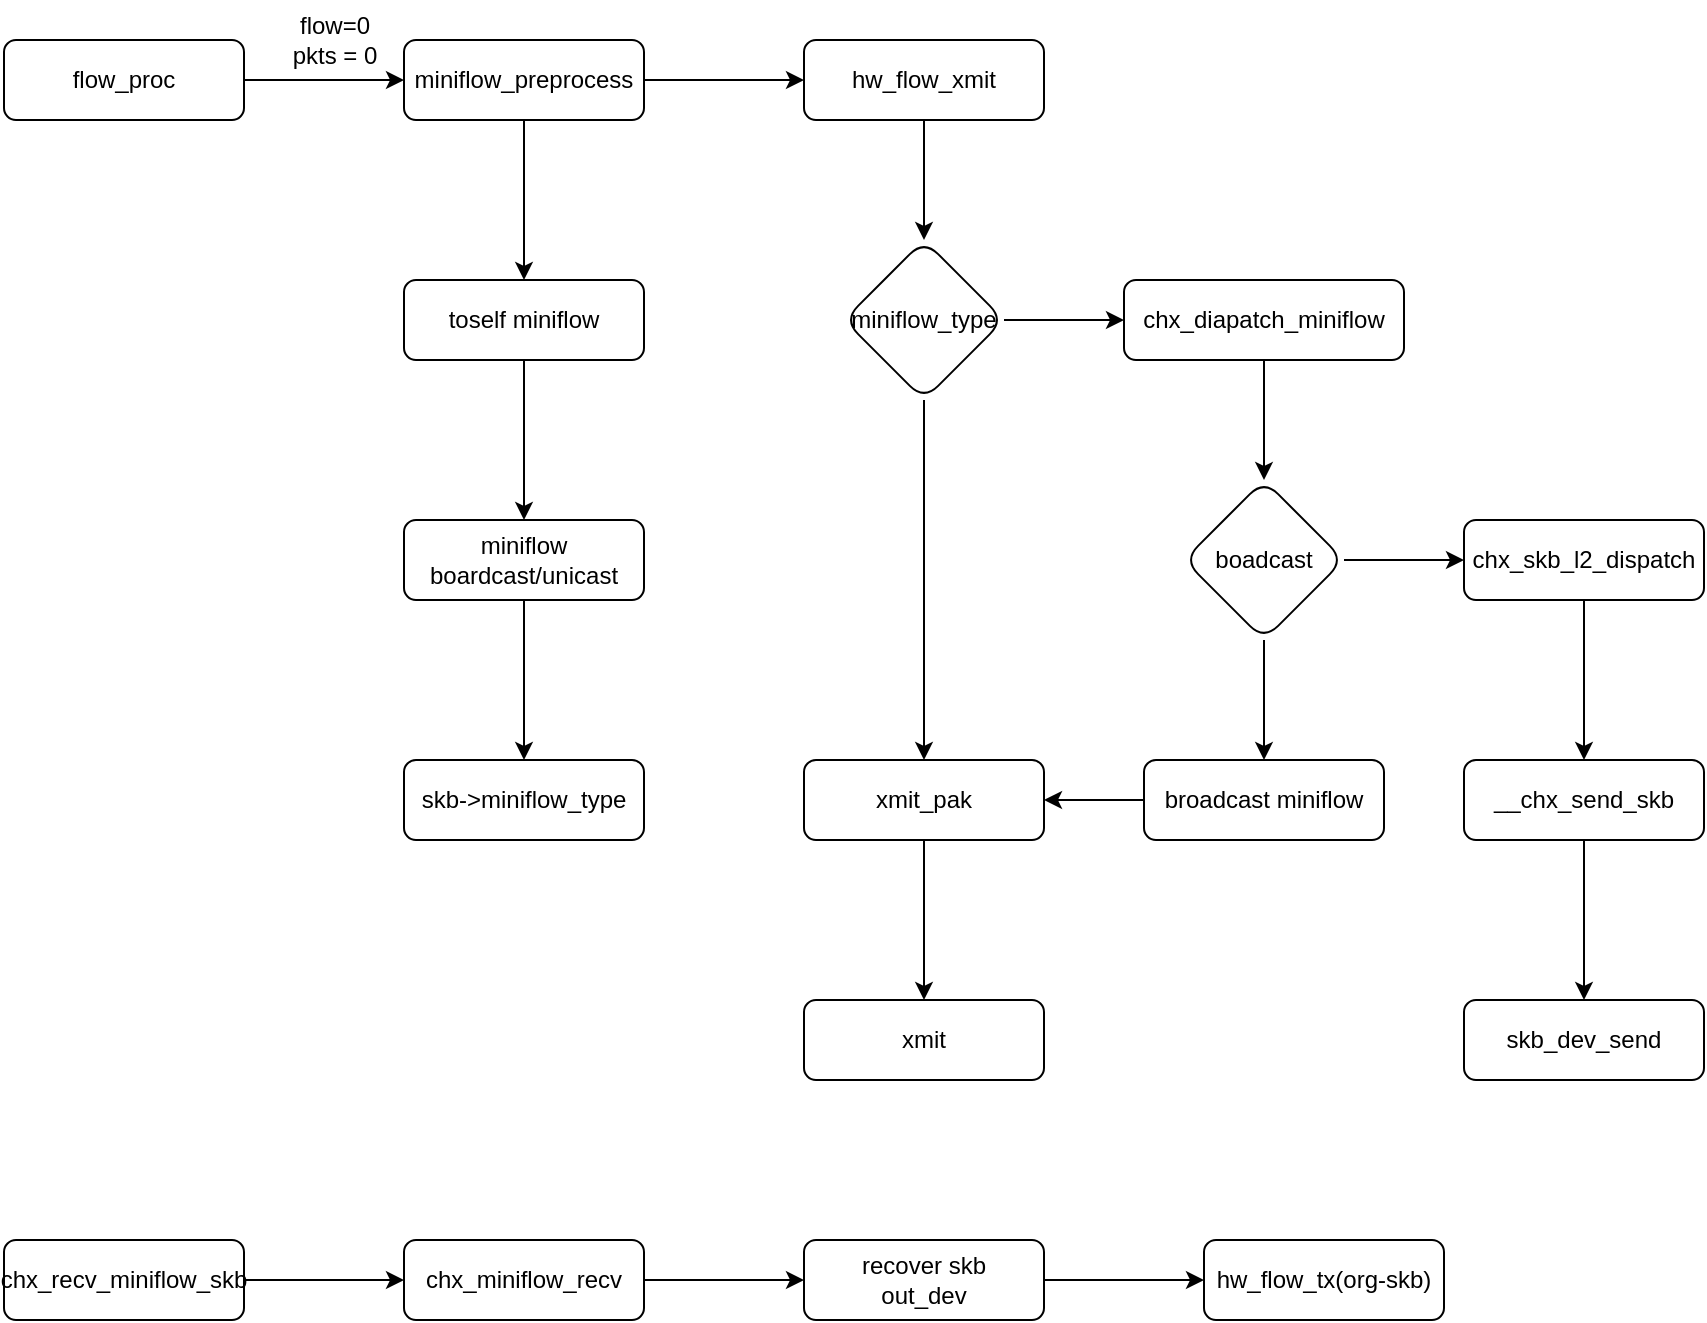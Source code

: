 <mxfile version="20.4.0" type="github">
  <diagram id="8SoOxToyUtCg8iPXg2IA" name="第 1 页">
    <mxGraphModel dx="1422" dy="762" grid="1" gridSize="10" guides="1" tooltips="1" connect="1" arrows="1" fold="1" page="1" pageScale="1" pageWidth="827" pageHeight="1169" math="0" shadow="0">
      <root>
        <mxCell id="0" />
        <mxCell id="1" parent="0" />
        <mxCell id="lwIH7OqN9QvHI792FwDQ-3" value="" style="edgeStyle=orthogonalEdgeStyle;rounded=0;orthogonalLoop=1;jettySize=auto;html=1;" edge="1" parent="1" source="lwIH7OqN9QvHI792FwDQ-1" target="lwIH7OqN9QvHI792FwDQ-2">
          <mxGeometry relative="1" as="geometry" />
        </mxCell>
        <mxCell id="lwIH7OqN9QvHI792FwDQ-1" value="flow_proc" style="rounded=1;whiteSpace=wrap;html=1;" vertex="1" parent="1">
          <mxGeometry x="120" y="200" width="120" height="40" as="geometry" />
        </mxCell>
        <mxCell id="lwIH7OqN9QvHI792FwDQ-6" value="" style="edgeStyle=orthogonalEdgeStyle;rounded=0;orthogonalLoop=1;jettySize=auto;html=1;" edge="1" parent="1" source="lwIH7OqN9QvHI792FwDQ-2" target="lwIH7OqN9QvHI792FwDQ-5">
          <mxGeometry relative="1" as="geometry" />
        </mxCell>
        <mxCell id="lwIH7OqN9QvHI792FwDQ-12" value="" style="edgeStyle=orthogonalEdgeStyle;rounded=0;orthogonalLoop=1;jettySize=auto;html=1;" edge="1" parent="1" source="lwIH7OqN9QvHI792FwDQ-2" target="lwIH7OqN9QvHI792FwDQ-11">
          <mxGeometry relative="1" as="geometry" />
        </mxCell>
        <mxCell id="lwIH7OqN9QvHI792FwDQ-2" value="miniflow_preprocess" style="rounded=1;whiteSpace=wrap;html=1;" vertex="1" parent="1">
          <mxGeometry x="320" y="200" width="120" height="40" as="geometry" />
        </mxCell>
        <mxCell id="lwIH7OqN9QvHI792FwDQ-4" value="flow=0&lt;br&gt;pkts = 0" style="text;html=1;align=center;verticalAlign=middle;resizable=0;points=[];autosize=1;strokeColor=none;fillColor=none;" vertex="1" parent="1">
          <mxGeometry x="250" y="180" width="70" height="40" as="geometry" />
        </mxCell>
        <mxCell id="lwIH7OqN9QvHI792FwDQ-8" value="" style="edgeStyle=orthogonalEdgeStyle;rounded=0;orthogonalLoop=1;jettySize=auto;html=1;" edge="1" parent="1" source="lwIH7OqN9QvHI792FwDQ-5" target="lwIH7OqN9QvHI792FwDQ-7">
          <mxGeometry relative="1" as="geometry" />
        </mxCell>
        <mxCell id="lwIH7OqN9QvHI792FwDQ-5" value="toself miniflow" style="rounded=1;whiteSpace=wrap;html=1;" vertex="1" parent="1">
          <mxGeometry x="320" y="320" width="120" height="40" as="geometry" />
        </mxCell>
        <mxCell id="lwIH7OqN9QvHI792FwDQ-10" value="" style="edgeStyle=orthogonalEdgeStyle;rounded=0;orthogonalLoop=1;jettySize=auto;html=1;" edge="1" parent="1" source="lwIH7OqN9QvHI792FwDQ-7" target="lwIH7OqN9QvHI792FwDQ-9">
          <mxGeometry relative="1" as="geometry" />
        </mxCell>
        <mxCell id="lwIH7OqN9QvHI792FwDQ-7" value="miniflow&lt;br&gt;boardcast/unicast" style="rounded=1;whiteSpace=wrap;html=1;" vertex="1" parent="1">
          <mxGeometry x="320" y="440" width="120" height="40" as="geometry" />
        </mxCell>
        <mxCell id="lwIH7OqN9QvHI792FwDQ-9" value="skb-&amp;gt;miniflow_type" style="rounded=1;whiteSpace=wrap;html=1;" vertex="1" parent="1">
          <mxGeometry x="320" y="560" width="120" height="40" as="geometry" />
        </mxCell>
        <mxCell id="lwIH7OqN9QvHI792FwDQ-14" value="" style="edgeStyle=orthogonalEdgeStyle;rounded=0;orthogonalLoop=1;jettySize=auto;html=1;" edge="1" parent="1" source="lwIH7OqN9QvHI792FwDQ-11" target="lwIH7OqN9QvHI792FwDQ-13">
          <mxGeometry relative="1" as="geometry" />
        </mxCell>
        <mxCell id="lwIH7OqN9QvHI792FwDQ-11" value="hw_flow_xmit" style="rounded=1;whiteSpace=wrap;html=1;" vertex="1" parent="1">
          <mxGeometry x="520" y="200" width="120" height="40" as="geometry" />
        </mxCell>
        <mxCell id="lwIH7OqN9QvHI792FwDQ-16" value="" style="edgeStyle=orthogonalEdgeStyle;rounded=0;orthogonalLoop=1;jettySize=auto;html=1;" edge="1" parent="1" source="lwIH7OqN9QvHI792FwDQ-13" target="lwIH7OqN9QvHI792FwDQ-15">
          <mxGeometry relative="1" as="geometry" />
        </mxCell>
        <mxCell id="lwIH7OqN9QvHI792FwDQ-18" value="" style="edgeStyle=orthogonalEdgeStyle;rounded=0;orthogonalLoop=1;jettySize=auto;html=1;" edge="1" parent="1" source="lwIH7OqN9QvHI792FwDQ-13" target="lwIH7OqN9QvHI792FwDQ-17">
          <mxGeometry relative="1" as="geometry" />
        </mxCell>
        <mxCell id="lwIH7OqN9QvHI792FwDQ-13" value="miniflow_type" style="rhombus;whiteSpace=wrap;html=1;rounded=1;" vertex="1" parent="1">
          <mxGeometry x="540" y="300" width="80" height="80" as="geometry" />
        </mxCell>
        <mxCell id="lwIH7OqN9QvHI792FwDQ-29" value="" style="edgeStyle=orthogonalEdgeStyle;rounded=0;orthogonalLoop=1;jettySize=auto;html=1;" edge="1" parent="1" source="lwIH7OqN9QvHI792FwDQ-15" target="lwIH7OqN9QvHI792FwDQ-28">
          <mxGeometry relative="1" as="geometry" />
        </mxCell>
        <mxCell id="lwIH7OqN9QvHI792FwDQ-15" value="xmit_pak" style="whiteSpace=wrap;html=1;rounded=1;" vertex="1" parent="1">
          <mxGeometry x="520" y="560" width="120" height="40" as="geometry" />
        </mxCell>
        <mxCell id="lwIH7OqN9QvHI792FwDQ-22" value="" style="edgeStyle=orthogonalEdgeStyle;rounded=0;orthogonalLoop=1;jettySize=auto;html=1;" edge="1" parent="1" source="lwIH7OqN9QvHI792FwDQ-17" target="lwIH7OqN9QvHI792FwDQ-21">
          <mxGeometry relative="1" as="geometry" />
        </mxCell>
        <mxCell id="lwIH7OqN9QvHI792FwDQ-17" value="chx_diapatch_miniflow" style="whiteSpace=wrap;html=1;rounded=1;" vertex="1" parent="1">
          <mxGeometry x="680" y="320" width="140" height="40" as="geometry" />
        </mxCell>
        <mxCell id="lwIH7OqN9QvHI792FwDQ-24" value="" style="edgeStyle=orthogonalEdgeStyle;rounded=0;orthogonalLoop=1;jettySize=auto;html=1;" edge="1" parent="1" source="lwIH7OqN9QvHI792FwDQ-21" target="lwIH7OqN9QvHI792FwDQ-23">
          <mxGeometry relative="1" as="geometry" />
        </mxCell>
        <mxCell id="lwIH7OqN9QvHI792FwDQ-26" value="" style="edgeStyle=orthogonalEdgeStyle;rounded=0;orthogonalLoop=1;jettySize=auto;html=1;" edge="1" parent="1" source="lwIH7OqN9QvHI792FwDQ-21" target="lwIH7OqN9QvHI792FwDQ-25">
          <mxGeometry relative="1" as="geometry" />
        </mxCell>
        <mxCell id="lwIH7OqN9QvHI792FwDQ-21" value="boadcast" style="rhombus;whiteSpace=wrap;html=1;rounded=1;" vertex="1" parent="1">
          <mxGeometry x="710" y="420" width="80" height="80" as="geometry" />
        </mxCell>
        <mxCell id="lwIH7OqN9QvHI792FwDQ-27" value="" style="edgeStyle=orthogonalEdgeStyle;rounded=0;orthogonalLoop=1;jettySize=auto;html=1;" edge="1" parent="1" source="lwIH7OqN9QvHI792FwDQ-23" target="lwIH7OqN9QvHI792FwDQ-15">
          <mxGeometry relative="1" as="geometry" />
        </mxCell>
        <mxCell id="lwIH7OqN9QvHI792FwDQ-23" value="broadcast miniflow" style="whiteSpace=wrap;html=1;rounded=1;" vertex="1" parent="1">
          <mxGeometry x="690" y="560" width="120" height="40" as="geometry" />
        </mxCell>
        <mxCell id="lwIH7OqN9QvHI792FwDQ-31" value="" style="edgeStyle=orthogonalEdgeStyle;rounded=0;orthogonalLoop=1;jettySize=auto;html=1;" edge="1" parent="1" source="lwIH7OqN9QvHI792FwDQ-25" target="lwIH7OqN9QvHI792FwDQ-30">
          <mxGeometry relative="1" as="geometry" />
        </mxCell>
        <mxCell id="lwIH7OqN9QvHI792FwDQ-25" value="chx_skb_l2_dispatch" style="whiteSpace=wrap;html=1;rounded=1;" vertex="1" parent="1">
          <mxGeometry x="850" y="440" width="120" height="40" as="geometry" />
        </mxCell>
        <mxCell id="lwIH7OqN9QvHI792FwDQ-28" value="xmit" style="whiteSpace=wrap;html=1;rounded=1;" vertex="1" parent="1">
          <mxGeometry x="520" y="680" width="120" height="40" as="geometry" />
        </mxCell>
        <mxCell id="lwIH7OqN9QvHI792FwDQ-33" value="" style="edgeStyle=orthogonalEdgeStyle;rounded=0;orthogonalLoop=1;jettySize=auto;html=1;" edge="1" parent="1" source="lwIH7OqN9QvHI792FwDQ-30" target="lwIH7OqN9QvHI792FwDQ-32">
          <mxGeometry relative="1" as="geometry" />
        </mxCell>
        <mxCell id="lwIH7OqN9QvHI792FwDQ-30" value="__chx_send_skb" style="whiteSpace=wrap;html=1;rounded=1;" vertex="1" parent="1">
          <mxGeometry x="850" y="560" width="120" height="40" as="geometry" />
        </mxCell>
        <mxCell id="lwIH7OqN9QvHI792FwDQ-32" value="skb_dev_send" style="whiteSpace=wrap;html=1;rounded=1;" vertex="1" parent="1">
          <mxGeometry x="850" y="680" width="120" height="40" as="geometry" />
        </mxCell>
        <mxCell id="lwIH7OqN9QvHI792FwDQ-39" value="" style="edgeStyle=orthogonalEdgeStyle;rounded=0;orthogonalLoop=1;jettySize=auto;html=1;" edge="1" parent="1" source="lwIH7OqN9QvHI792FwDQ-37" target="lwIH7OqN9QvHI792FwDQ-38">
          <mxGeometry relative="1" as="geometry" />
        </mxCell>
        <mxCell id="lwIH7OqN9QvHI792FwDQ-37" value="chx_recv_miniflow_skb" style="rounded=1;whiteSpace=wrap;html=1;" vertex="1" parent="1">
          <mxGeometry x="120" y="800" width="120" height="40" as="geometry" />
        </mxCell>
        <mxCell id="lwIH7OqN9QvHI792FwDQ-41" value="" style="edgeStyle=orthogonalEdgeStyle;rounded=0;orthogonalLoop=1;jettySize=auto;html=1;" edge="1" parent="1" source="lwIH7OqN9QvHI792FwDQ-38" target="lwIH7OqN9QvHI792FwDQ-40">
          <mxGeometry relative="1" as="geometry" />
        </mxCell>
        <mxCell id="lwIH7OqN9QvHI792FwDQ-38" value="chx_miniflow_recv" style="rounded=1;whiteSpace=wrap;html=1;" vertex="1" parent="1">
          <mxGeometry x="320" y="800" width="120" height="40" as="geometry" />
        </mxCell>
        <mxCell id="lwIH7OqN9QvHI792FwDQ-43" value="" style="edgeStyle=orthogonalEdgeStyle;rounded=0;orthogonalLoop=1;jettySize=auto;html=1;" edge="1" parent="1" source="lwIH7OqN9QvHI792FwDQ-40" target="lwIH7OqN9QvHI792FwDQ-42">
          <mxGeometry relative="1" as="geometry" />
        </mxCell>
        <mxCell id="lwIH7OqN9QvHI792FwDQ-40" value="recover skb&lt;br&gt;out_dev" style="rounded=1;whiteSpace=wrap;html=1;" vertex="1" parent="1">
          <mxGeometry x="520" y="800" width="120" height="40" as="geometry" />
        </mxCell>
        <mxCell id="lwIH7OqN9QvHI792FwDQ-42" value="hw_flow_tx(org-skb)" style="rounded=1;whiteSpace=wrap;html=1;" vertex="1" parent="1">
          <mxGeometry x="720" y="800" width="120" height="40" as="geometry" />
        </mxCell>
      </root>
    </mxGraphModel>
  </diagram>
</mxfile>
